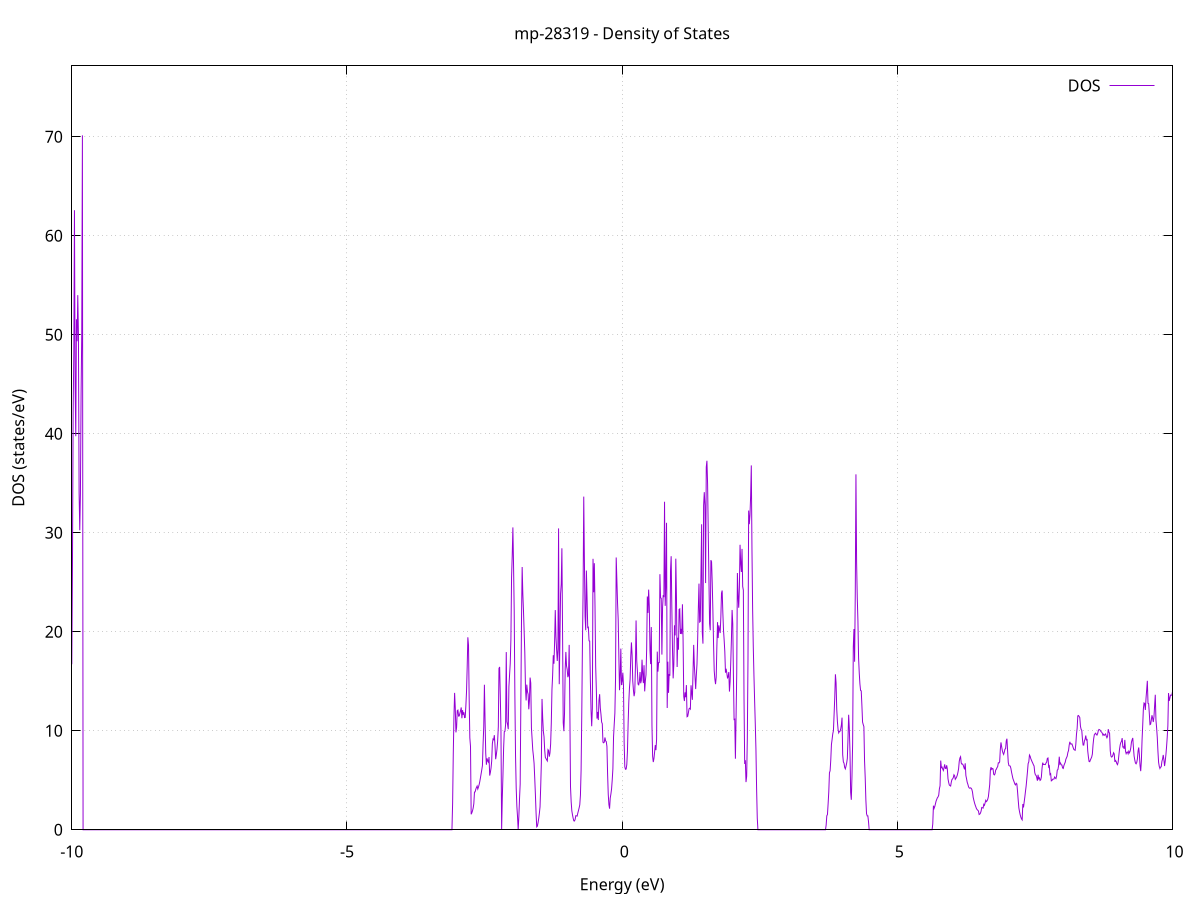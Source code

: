 set title 'mp-28319 - Density of States'
set xlabel 'Energy (eV)'
set ylabel 'DOS (states/eV)'
set grid
set xrange [-10:10]
set yrange [0:77.151]
set xzeroaxis lt -1
set terminal png size 800,600
set output 'mp-28319_dos_gnuplot.png'
plot '-' using 1:2 with lines title 'DOS'
-11.973100 0.000000
-11.961100 0.000000
-11.949000 0.000000
-11.937000 0.000000
-11.925000 0.000000
-11.912900 0.000000
-11.900900 0.000000
-11.888900 0.000000
-11.876800 0.000000
-11.864800 0.000000
-11.852800 0.000000
-11.840700 0.000000
-11.828700 0.000000
-11.816700 0.000000
-11.804600 0.000000
-11.792600 0.000000
-11.780600 0.000000
-11.768500 0.000000
-11.756500 0.000000
-11.744500 0.000000
-11.732400 0.000000
-11.720400 0.000000
-11.708400 0.000000
-11.696300 0.000000
-11.684300 0.000000
-11.672300 0.000000
-11.660200 0.000000
-11.648200 0.000000
-11.636200 0.000000
-11.624100 0.000000
-11.612100 0.000000
-11.600100 0.000000
-11.588000 0.000000
-11.576000 0.000000
-11.564000 0.000000
-11.551900 0.000000
-11.539900 0.000000
-11.527900 0.000000
-11.515800 0.000000
-11.503800 0.000000
-11.491800 0.000000
-11.479700 0.000000
-11.467700 0.000000
-11.455700 0.000000
-11.443600 0.000000
-11.431600 0.000000
-11.419600 0.000000
-11.407500 0.000000
-11.395500 0.000000
-11.383500 0.000000
-11.371400 0.000000
-11.359400 0.000000
-11.347400 0.000000
-11.335300 0.000000
-11.323300 0.000000
-11.311300 0.000000
-11.299200 0.000000
-11.287200 0.000000
-11.275200 0.000000
-11.263100 0.000000
-11.251100 0.000000
-11.239100 0.000000
-11.227000 0.000000
-11.215000 0.000000
-11.203000 0.000000
-11.190900 0.000000
-11.178900 0.000000
-11.166900 0.000000
-11.154800 0.000000
-11.142800 0.000000
-11.130800 0.000000
-11.118700 0.000000
-11.106700 0.000000
-11.094700 0.000000
-11.082600 0.000000
-11.070600 0.000000
-11.058600 0.000000
-11.046500 0.000000
-11.034500 0.000000
-11.022500 0.000000
-11.010400 0.000000
-10.998400 0.000000
-10.986400 0.000000
-10.974300 0.000000
-10.962300 0.000000
-10.950300 0.000000
-10.938200 0.000000
-10.926200 0.000000
-10.914200 0.000000
-10.902100 0.000000
-10.890100 0.000000
-10.878100 2.753800
-10.866000 1.923900
-10.854000 2.742900
-10.842000 3.614800
-10.829900 4.216800
-10.817900 4.965500
-10.805900 5.790200
-10.793800 6.896100
-10.781800 7.490800
-10.769800 8.783800
-10.757700 8.862400
-10.745700 8.598500
-10.733700 8.431700
-10.721600 8.403500
-10.709600 7.649000
-10.697600 7.213100
-10.685500 6.770200
-10.673500 8.084100
-10.661500 8.806600
-10.649400 11.261000
-10.637400 12.240100
-10.625400 12.297900
-10.613300 12.310300
-10.601300 12.760500
-10.589300 13.369300
-10.577200 11.936000
-10.565200 13.054700
-10.553200 13.231700
-10.541100 14.468600
-10.529100 13.329600
-10.517100 12.631300
-10.505000 12.195000
-10.493000 8.555300
-10.481000 7.697700
-10.468900 7.940600
-10.456900 31.571700
-10.444900 0.000000
-10.432800 0.000000
-10.420800 0.000000
-10.408800 0.000000
-10.396700 0.000000
-10.384700 0.000000
-10.372700 0.000000
-10.360600 0.000000
-10.348600 0.000000
-10.336600 0.000000
-10.324500 1.340100
-10.312500 2.005100
-10.300500 2.386300
-10.288400 2.915600
-10.276400 3.756400
-10.264400 4.775300
-10.252300 5.331800
-10.240300 5.699400
-10.228300 5.951400
-10.216200 6.566300
-10.204200 7.135200
-10.192100 7.740300
-10.180100 8.564900
-10.168100 9.828900
-10.156000 12.740200
-10.144000 16.475900
-10.132000 42.495300
-10.119900 14.932600
-10.107900 22.106600
-10.095900 11.178300
-10.083800 11.194100
-10.071800 9.212400
-10.059800 16.711300
-10.047700 15.419000
-10.035700 15.560300
-10.023700 16.425500
-10.011600 13.640200
-9.999600 16.815600
-9.987600 26.830100
-9.975500 42.064700
-9.963500 48.153500
-9.951500 62.572700
-9.939400 44.826900
-9.927400 39.751200
-9.915400 51.555700
-9.903300 49.339400
-9.891300 53.998700
-9.879300 49.976700
-9.867200 34.012200
-9.855200 30.252100
-9.843200 33.924900
-9.831100 44.023500
-9.819100 50.075000
-9.807100 70.137200
-9.795000 0.000000
-9.783000 0.000000
-9.771000 0.000000
-9.758900 0.000000
-9.746900 0.000000
-9.734900 0.000000
-9.722800 0.000000
-9.710800 0.000000
-9.698800 0.000000
-9.686700 0.000000
-9.674700 0.000000
-9.662700 0.000000
-9.650600 0.000000
-9.638600 0.000000
-9.626600 0.000000
-9.614500 0.000000
-9.602500 0.000000
-9.590500 0.000000
-9.578400 0.000000
-9.566400 0.000000
-9.554400 0.000000
-9.542300 0.000000
-9.530300 0.000000
-9.518300 0.000000
-9.506200 0.000000
-9.494200 0.000000
-9.482200 0.000000
-9.470100 0.000000
-9.458100 0.000000
-9.446100 0.000000
-9.434000 0.000000
-9.422000 0.000000
-9.410000 0.000000
-9.397900 0.000000
-9.385900 0.000000
-9.373900 0.000000
-9.361800 0.000000
-9.349800 0.000000
-9.337800 0.000000
-9.325700 0.000000
-9.313700 0.000000
-9.301700 0.000000
-9.289600 0.000000
-9.277600 0.000000
-9.265600 0.000000
-9.253500 0.000000
-9.241500 0.000000
-9.229500 0.000000
-9.217400 0.000000
-9.205400 0.000000
-9.193400 0.000000
-9.181300 0.000000
-9.169300 0.000000
-9.157300 0.000000
-9.145200 0.000000
-9.133200 0.000000
-9.121200 0.000000
-9.109100 0.000000
-9.097100 0.000000
-9.085100 0.000000
-9.073000 0.000000
-9.061000 0.000000
-9.049000 0.000000
-9.036900 0.000000
-9.024900 0.000000
-9.012900 0.000000
-9.000800 0.000000
-8.988800 0.000000
-8.976800 0.000000
-8.964700 0.000000
-8.952700 0.000000
-8.940700 0.000000
-8.928600 0.000000
-8.916600 0.000000
-8.904600 0.000000
-8.892500 0.000000
-8.880500 0.000000
-8.868500 0.000000
-8.856400 0.000000
-8.844400 0.000000
-8.832400 0.000000
-8.820300 0.000000
-8.808300 0.000000
-8.796300 0.000000
-8.784200 0.000000
-8.772200 0.000000
-8.760200 0.000000
-8.748100 0.000000
-8.736100 0.000000
-8.724100 0.000000
-8.712000 0.000000
-8.700000 0.000000
-8.688000 0.000000
-8.675900 0.000000
-8.663900 0.000000
-8.651900 0.000000
-8.639800 0.000000
-8.627800 0.000000
-8.615800 0.000000
-8.603700 0.000000
-8.591700 0.000000
-8.579700 0.000000
-8.567600 0.000000
-8.555600 0.000000
-8.543600 0.000000
-8.531500 0.000000
-8.519500 0.000000
-8.507500 0.000000
-8.495400 0.000000
-8.483400 0.000000
-8.471400 0.000000
-8.459300 0.000000
-8.447300 0.000000
-8.435300 0.000000
-8.423200 0.000000
-8.411200 0.000000
-8.399200 0.000000
-8.387100 0.000000
-8.375100 0.000000
-8.363100 0.000000
-8.351000 0.000000
-8.339000 0.000000
-8.327000 0.000000
-8.314900 0.000000
-8.302900 0.000000
-8.290900 0.000000
-8.278800 0.000000
-8.266800 0.000000
-8.254800 0.000000
-8.242700 0.000000
-8.230700 0.000000
-8.218700 0.000000
-8.206600 0.000000
-8.194600 0.000000
-8.182500 0.000000
-8.170500 0.000000
-8.158500 0.000000
-8.146400 0.000000
-8.134400 0.000000
-8.122400 0.000000
-8.110300 0.000000
-8.098300 0.000000
-8.086300 0.000000
-8.074200 0.000000
-8.062200 0.000000
-8.050200 0.000000
-8.038100 0.000000
-8.026100 0.000000
-8.014100 0.000000
-8.002000 0.000000
-7.990000 0.000000
-7.978000 0.000000
-7.965900 0.000000
-7.953900 0.000000
-7.941900 0.000000
-7.929800 0.000000
-7.917800 0.000000
-7.905800 0.000000
-7.893700 0.000000
-7.881700 0.000000
-7.869700 0.000000
-7.857600 0.000000
-7.845600 0.000000
-7.833600 0.000000
-7.821500 0.000000
-7.809500 0.000000
-7.797500 0.000000
-7.785400 0.000000
-7.773400 0.000000
-7.761400 0.000000
-7.749300 0.000000
-7.737300 0.000000
-7.725300 0.000000
-7.713200 0.000000
-7.701200 0.000000
-7.689200 0.000000
-7.677100 0.000000
-7.665100 0.000000
-7.653100 0.000000
-7.641000 0.000000
-7.629000 0.000000
-7.617000 0.000000
-7.604900 0.000000
-7.592900 0.000000
-7.580900 0.000000
-7.568800 0.000000
-7.556800 0.000000
-7.544800 0.000000
-7.532700 0.000000
-7.520700 0.000000
-7.508700 0.000000
-7.496600 0.000000
-7.484600 0.000000
-7.472600 0.000000
-7.460500 0.000000
-7.448500 0.000000
-7.436500 0.000000
-7.424400 0.000000
-7.412400 0.000000
-7.400400 0.000000
-7.388300 0.000000
-7.376300 0.000000
-7.364300 0.000000
-7.352200 0.000000
-7.340200 0.000000
-7.328200 0.000000
-7.316100 0.000000
-7.304100 0.000000
-7.292100 0.000000
-7.280000 0.000000
-7.268000 0.000000
-7.256000 0.000000
-7.243900 0.000000
-7.231900 0.000000
-7.219900 0.000000
-7.207800 0.000000
-7.195800 0.000000
-7.183800 0.000000
-7.171700 0.000000
-7.159700 0.000000
-7.147700 0.000000
-7.135600 0.000000
-7.123600 0.000000
-7.111600 0.000000
-7.099500 0.000000
-7.087500 0.000000
-7.075500 0.000000
-7.063400 0.000000
-7.051400 0.000000
-7.039400 0.000000
-7.027300 0.000000
-7.015300 0.000000
-7.003300 0.000000
-6.991200 0.000000
-6.979200 0.000000
-6.967200 0.000000
-6.955100 0.000000
-6.943100 0.000000
-6.931100 0.000000
-6.919000 0.000000
-6.907000 0.000000
-6.895000 0.000000
-6.882900 0.000000
-6.870900 0.000000
-6.858900 0.000000
-6.846800 0.000000
-6.834800 0.000000
-6.822800 0.000000
-6.810700 0.000000
-6.798700 0.000000
-6.786700 0.000000
-6.774600 0.000000
-6.762600 0.000000
-6.750600 0.000000
-6.738500 0.000000
-6.726500 0.000000
-6.714500 0.000000
-6.702400 0.000000
-6.690400 0.000000
-6.678400 0.000000
-6.666300 0.000000
-6.654300 0.000000
-6.642300 0.000000
-6.630200 0.000000
-6.618200 0.000000
-6.606200 0.000000
-6.594100 0.000000
-6.582100 0.000000
-6.570100 0.000000
-6.558000 0.000000
-6.546000 0.000000
-6.534000 0.000000
-6.521900 0.000000
-6.509900 0.000000
-6.497900 0.000000
-6.485800 0.000000
-6.473800 0.000000
-6.461800 0.000000
-6.449700 0.000000
-6.437700 0.000000
-6.425700 0.000000
-6.413600 0.000000
-6.401600 0.000000
-6.389600 0.000000
-6.377500 0.000000
-6.365500 0.000000
-6.353500 0.000000
-6.341400 0.000000
-6.329400 0.000000
-6.317400 0.000000
-6.305300 0.000000
-6.293300 0.000000
-6.281300 0.000000
-6.269200 0.000000
-6.257200 0.000000
-6.245200 0.000000
-6.233100 0.000000
-6.221100 0.000000
-6.209000 0.000000
-6.197000 0.000000
-6.185000 0.000000
-6.172900 0.000000
-6.160900 0.000000
-6.148900 0.000000
-6.136800 0.000000
-6.124800 0.000000
-6.112800 0.000000
-6.100700 0.000000
-6.088700 0.000000
-6.076700 0.000000
-6.064600 0.000000
-6.052600 0.000000
-6.040600 0.000000
-6.028500 0.000000
-6.016500 0.000000
-6.004500 0.000000
-5.992400 0.000000
-5.980400 0.000000
-5.968400 0.000000
-5.956300 0.000000
-5.944300 0.000000
-5.932300 0.000000
-5.920200 0.000000
-5.908200 0.000000
-5.896200 0.000000
-5.884100 0.000000
-5.872100 0.000000
-5.860100 0.000000
-5.848000 0.000000
-5.836000 0.000000
-5.824000 0.000000
-5.811900 0.000000
-5.799900 0.000000
-5.787900 0.000000
-5.775800 0.000000
-5.763800 0.000000
-5.751800 0.000000
-5.739700 0.000000
-5.727700 0.000000
-5.715700 0.000000
-5.703600 0.000000
-5.691600 0.000000
-5.679600 0.000000
-5.667500 0.000000
-5.655500 0.000000
-5.643500 0.000000
-5.631400 0.000000
-5.619400 0.000000
-5.607400 0.000000
-5.595300 0.000000
-5.583300 0.000000
-5.571300 0.000000
-5.559200 0.000000
-5.547200 0.000000
-5.535200 0.000000
-5.523100 0.000000
-5.511100 0.000000
-5.499100 0.000000
-5.487000 0.000000
-5.475000 0.000000
-5.463000 0.000000
-5.450900 0.000000
-5.438900 0.000000
-5.426900 0.000000
-5.414800 0.000000
-5.402800 0.000000
-5.390800 0.000000
-5.378700 0.000000
-5.366700 0.000000
-5.354700 0.000000
-5.342600 0.000000
-5.330600 0.000000
-5.318600 0.000000
-5.306500 0.000000
-5.294500 0.000000
-5.282500 0.000000
-5.270400 0.000000
-5.258400 0.000000
-5.246400 0.000000
-5.234300 0.000000
-5.222300 0.000000
-5.210300 0.000000
-5.198200 0.000000
-5.186200 0.000000
-5.174200 0.000000
-5.162100 0.000000
-5.150100 0.000000
-5.138100 0.000000
-5.126000 0.000000
-5.114000 0.000000
-5.102000 0.000000
-5.089900 0.000000
-5.077900 0.000000
-5.065900 0.000000
-5.053800 0.000000
-5.041800 0.000000
-5.029800 0.000000
-5.017700 0.000000
-5.005700 0.000000
-4.993700 0.000000
-4.981600 0.000000
-4.969600 0.000000
-4.957600 0.000000
-4.945500 0.000000
-4.933500 0.000000
-4.921500 0.000000
-4.909400 0.000000
-4.897400 0.000000
-4.885400 0.000000
-4.873300 0.000000
-4.861300 0.000000
-4.849300 0.000000
-4.837200 0.000000
-4.825200 0.000000
-4.813200 0.000000
-4.801100 0.000000
-4.789100 0.000000
-4.777100 0.000000
-4.765000 0.000000
-4.753000 0.000000
-4.741000 0.000000
-4.728900 0.000000
-4.716900 0.000000
-4.704900 0.000000
-4.692800 0.000000
-4.680800 0.000000
-4.668800 0.000000
-4.656700 0.000000
-4.644700 0.000000
-4.632700 0.000000
-4.620600 0.000000
-4.608600 0.000000
-4.596600 0.000000
-4.584500 0.000000
-4.572500 0.000000
-4.560500 0.000000
-4.548400 0.000000
-4.536400 0.000000
-4.524400 0.000000
-4.512300 0.000000
-4.500300 0.000000
-4.488300 0.000000
-4.476200 0.000000
-4.464200 0.000000
-4.452200 0.000000
-4.440100 0.000000
-4.428100 0.000000
-4.416100 0.000000
-4.404000 0.000000
-4.392000 0.000000
-4.380000 0.000000
-4.367900 0.000000
-4.355900 0.000000
-4.343900 0.000000
-4.331800 0.000000
-4.319800 0.000000
-4.307800 0.000000
-4.295700 0.000000
-4.283700 0.000000
-4.271700 0.000000
-4.259600 0.000000
-4.247600 0.000000
-4.235600 0.000000
-4.223500 0.000000
-4.211500 0.000000
-4.199400 0.000000
-4.187400 0.000000
-4.175400 0.000000
-4.163300 0.000000
-4.151300 0.000000
-4.139300 0.000000
-4.127200 0.000000
-4.115200 0.000000
-4.103200 0.000000
-4.091100 0.000000
-4.079100 0.000000
-4.067100 0.000000
-4.055000 0.000000
-4.043000 0.000000
-4.031000 0.000000
-4.018900 0.000000
-4.006900 0.000000
-3.994900 0.000000
-3.982800 0.000000
-3.970800 0.000000
-3.958800 0.000000
-3.946700 0.000000
-3.934700 0.000000
-3.922700 0.000000
-3.910600 0.000000
-3.898600 0.000000
-3.886600 0.000000
-3.874500 0.000000
-3.862500 0.000000
-3.850500 0.000000
-3.838400 0.000000
-3.826400 0.000000
-3.814400 0.000000
-3.802300 0.000000
-3.790300 0.000000
-3.778300 0.000000
-3.766200 0.000000
-3.754200 0.000000
-3.742200 0.000000
-3.730100 0.000000
-3.718100 0.000000
-3.706100 0.000000
-3.694000 0.000000
-3.682000 0.000000
-3.670000 0.000000
-3.657900 0.000000
-3.645900 0.000000
-3.633900 0.000000
-3.621800 0.000000
-3.609800 0.000000
-3.597800 0.000000
-3.585700 0.000000
-3.573700 0.000000
-3.561700 0.000000
-3.549600 0.000000
-3.537600 0.000000
-3.525600 0.000000
-3.513500 0.000000
-3.501500 0.000000
-3.489500 0.000000
-3.477400 0.000000
-3.465400 0.000000
-3.453400 0.000000
-3.441300 0.000000
-3.429300 0.000000
-3.417300 0.000000
-3.405200 0.000000
-3.393200 0.000000
-3.381200 0.000000
-3.369100 0.000000
-3.357100 0.000000
-3.345100 0.000000
-3.333000 0.000000
-3.321000 0.000000
-3.309000 0.000000
-3.296900 0.000000
-3.284900 0.000000
-3.272900 0.000000
-3.260800 0.000000
-3.248800 0.000000
-3.236800 0.000000
-3.224700 0.000000
-3.212700 0.000000
-3.200700 0.000000
-3.188600 0.000000
-3.176600 0.000000
-3.164600 0.000000
-3.152500 0.000000
-3.140500 0.000000
-3.128500 0.000000
-3.116400 0.000000
-3.104400 0.000000
-3.092400 0.000000
-3.080300 2.660500
-3.068300 7.719600
-3.056300 11.438200
-3.044200 13.826600
-3.032200 12.313500
-3.020200 9.835600
-3.008100 10.332100
-2.996100 12.024100
-2.984100 12.085800
-2.972000 11.478100
-2.960000 11.494400
-2.948000 11.774500
-2.935900 12.031600
-2.923900 12.354500
-2.911900 11.262500
-2.899800 12.082000
-2.887800 11.614100
-2.875800 11.868700
-2.863700 11.329500
-2.851700 11.343100
-2.839700 12.512100
-2.827600 13.966400
-2.815600 16.426000
-2.803600 19.438600
-2.791500 18.640100
-2.779500 13.170600
-2.767500 9.285200
-2.755400 8.422800
-2.743400 1.563800
-2.731400 1.708100
-2.719300 1.908300
-2.707300 2.185500
-2.695300 2.619300
-2.683200 3.806700
-2.671200 3.827300
-2.659200 4.101400
-2.647100 4.279900
-2.635100 4.417900
-2.623100 4.114000
-2.611000 4.306300
-2.599000 4.548700
-2.587000 4.856600
-2.574900 5.245600
-2.562900 5.639200
-2.550900 6.043700
-2.538800 6.484100
-2.526800 8.625200
-2.514800 10.385300
-2.502700 14.649000
-2.490700 10.997000
-2.478700 7.732100
-2.466600 6.569300
-2.454600 7.210500
-2.442600 6.951200
-2.430500 6.835500
-2.418500 7.349200
-2.406500 5.474200
-2.394400 5.789700
-2.382400 6.224500
-2.370400 6.926600
-2.358300 8.696900
-2.346300 9.162200
-2.334300 9.102300
-2.322200 9.555600
-2.310200 8.526400
-2.298200 7.127200
-2.286100 7.579800
-2.274100 8.137400
-2.262100 8.981300
-2.250000 10.400200
-2.238000 16.299600
-2.226000 16.444900
-2.213900 13.532500
-2.201900 10.011600
-2.189800 0.000000
-2.177800 3.177600
-2.165800 5.500400
-2.153700 8.229000
-2.141700 9.901500
-2.129700 9.936800
-2.117600 10.630300
-2.105600 17.950500
-2.093600 10.927200
-2.081500 10.619300
-2.069500 10.154000
-2.057500 14.452600
-2.045400 15.653900
-2.033400 16.799000
-2.021400 19.226700
-2.009300 25.483900
-1.997300 27.666500
-1.985300 30.535000
-1.973200 26.722200
-1.961200 22.073700
-1.949200 13.575500
-1.937100 7.459700
-1.925100 4.222300
-1.913100 2.376000
-1.901000 1.335300
-1.889000 0.000000
-1.877000 1.306300
-1.864900 3.093700
-1.852900 4.613000
-1.840900 12.586800
-1.828800 21.145900
-1.816800 26.538100
-1.804800 23.858200
-1.792700 22.120700
-1.780700 20.041700
-1.768700 17.915800
-1.756600 14.350700
-1.744600 13.061600
-1.732600 14.660700
-1.720500 13.951200
-1.708500 13.690700
-1.696500 12.168400
-1.684400 13.090100
-1.672400 15.370200
-1.660400 14.819700
-1.648300 10.281300
-1.636300 9.193300
-1.624300 8.075700
-1.612200 7.450900
-1.600200 6.712600
-1.588200 5.204000
-1.576100 3.558900
-1.564100 1.718400
-1.552100 0.296300
-1.540000 0.366400
-1.528000 0.713400
-1.516000 1.138700
-1.503900 1.673400
-1.491900 2.311400
-1.479900 4.335500
-1.467800 6.788600
-1.455800 13.211600
-1.443800 11.303800
-1.431700 9.950300
-1.419700 9.412400
-1.407700 8.075500
-1.395600 7.302000
-1.383600 7.189800
-1.371600 7.062000
-1.359500 6.953100
-1.347500 8.090600
-1.335500 8.002500
-1.323400 7.386200
-1.311400 7.762100
-1.299400 8.650900
-1.287300 10.791500
-1.275300 14.155300
-1.263300 15.555500
-1.251200 17.626500
-1.239200 16.774500
-1.227200 18.947600
-1.215100 22.188600
-1.203100 19.535200
-1.191100 18.203100
-1.179000 17.046700
-1.167000 18.207000
-1.155000 30.436300
-1.142900 14.705700
-1.130900 19.054800
-1.118900 23.839000
-1.106800 24.812700
-1.094800 28.427600
-1.082800 20.055900
-1.070700 10.816700
-1.058700 9.958400
-1.046700 11.813800
-1.034600 16.312300
-1.022600 17.957500
-1.010600 16.547900
-0.998500 16.189700
-0.986500 15.412600
-0.974500 15.598900
-0.962400 18.676100
-0.950400 12.321600
-0.938400 4.360800
-0.926300 2.826700
-0.914300 1.915300
-0.902300 1.506400
-0.890200 1.167900
-0.878200 0.905000
-0.866200 0.884400
-0.854100 1.048100
-0.842100 1.422200
-0.830100 1.407700
-0.818000 1.381500
-0.806000 1.680600
-0.794000 1.929300
-0.781900 2.207500
-0.769900 2.518500
-0.757900 3.490100
-0.745800 6.005300
-0.733800 11.600100
-0.721800 18.644700
-0.709700 24.041800
-0.697700 33.648300
-0.685700 27.087100
-0.673600 21.570200
-0.661600 20.148800
-0.649600 26.184000
-0.637500 23.410500
-0.625500 20.417000
-0.613500 20.458100
-0.601400 19.083500
-0.589400 19.055600
-0.577400 15.049000
-0.565300 12.082200
-0.553300 10.458800
-0.541300 12.256000
-0.529200 27.366400
-0.517200 23.988700
-0.505200 26.920200
-0.493100 22.570900
-0.481100 16.534200
-0.469100 14.179800
-0.457000 11.230700
-0.445000 11.900500
-0.433000 11.085600
-0.420900 13.084700
-0.408900 13.692100
-0.396900 12.308100
-0.384800 11.665200
-0.372800 10.879700
-0.360800 10.706100
-0.348700 8.845000
-0.336700 8.782500
-0.324700 8.852100
-0.312600 9.323200
-0.300600 8.974700
-0.288600 8.910200
-0.276500 8.415200
-0.264500 5.658900
-0.252500 3.580300
-0.240400 2.539300
-0.228400 2.130200
-0.216400 3.202100
-0.204300 3.613700
-0.192300 4.123800
-0.180200 5.035300
-0.168200 6.159400
-0.156200 9.387900
-0.144100 10.639200
-0.132100 11.779800
-0.120100 15.229200
-0.108000 27.498700
-0.096000 25.263000
-0.084000 22.960000
-0.071900 21.275100
-0.059900 17.642900
-0.047900 14.098900
-0.035800 15.483700
-0.023800 18.294300
-0.011800 14.616400
0.000300 14.992700
0.012300 15.872200
0.024300 14.585800
0.036400 8.821300
0.048400 6.357300
0.060400 6.112300
0.072500 6.134800
0.084500 6.589500
0.096500 7.958600
0.108600 10.718700
0.120600 12.858000
0.132600 14.278300
0.144700 15.210700
0.156700 17.492900
0.168700 18.924400
0.180800 17.663100
0.192800 15.023600
0.204800 14.122800
0.216900 13.490400
0.228900 13.878000
0.240900 16.328500
0.253000 21.140800
0.265000 17.108400
0.277000 16.036200
0.289100 14.711600
0.301100 14.640000
0.313100 14.956900
0.325200 15.930900
0.337200 14.798900
0.349200 15.075500
0.361300 17.177700
0.373300 15.742900
0.385300 14.813900
0.397400 16.618900
0.409400 13.975800
0.421400 15.041400
0.433500 15.652800
0.445500 18.217800
0.457500 23.564300
0.469600 21.900100
0.481600 24.253000
0.493600 22.520400
0.505700 18.106600
0.517700 16.733100
0.529700 20.470400
0.541800 10.524900
0.553800 7.424700
0.565800 6.839900
0.577900 7.188700
0.589900 7.854200
0.601900 8.548800
0.614000 8.043700
0.626000 9.140700
0.638000 17.995000
0.650100 15.969700
0.662100 16.882100
0.674100 16.889800
0.686200 25.814100
0.698200 23.425600
0.710200 23.381500
0.722300 17.692400
0.734300 22.434600
0.746300 23.695000
0.758400 23.495400
0.770400 33.129000
0.782400 22.613600
0.794500 24.893500
0.806500 31.001000
0.818500 12.302300
0.830600 16.975300
0.842600 13.830100
0.854600 15.726600
0.866700 15.555100
0.878700 26.119700
0.890700 27.630800
0.902800 22.472300
0.914800 18.253100
0.926800 15.290500
0.938900 16.688700
0.950900 20.651200
0.962900 19.629500
0.975000 27.382100
0.987000 23.413400
0.999000 16.440400
1.011100 19.397000
1.023100 18.185500
1.035100 22.252000
1.047200 22.307700
1.059200 19.777700
1.071200 20.292100
1.083300 19.760500
1.095300 22.773600
1.107300 19.106900
1.119400 13.469600
1.131400 13.002300
1.143400 13.874300
1.155500 13.392000
1.167500 14.610500
1.179500 11.413400
1.191600 11.459400
1.203600 11.822300
1.215600 12.216600
1.227700 12.278100
1.239700 12.197000
1.251700 14.591100
1.263800 13.784400
1.275800 13.122300
1.287800 15.904800
1.299900 18.673800
1.311900 16.584500
1.323900 15.408600
1.336000 14.211500
1.348000 15.618500
1.360000 16.732300
1.372100 19.211600
1.384100 22.276300
1.396100 24.862500
1.408200 20.977300
1.420200 21.041400
1.432200 25.837700
1.444300 30.852500
1.456300 19.910400
1.468300 18.800600
1.480400 32.756500
1.492400 34.098500
1.504400 32.775400
1.516500 24.916000
1.528500 36.629900
1.540500 37.269200
1.552600 34.919400
1.564600 30.081000
1.576600 25.479300
1.588700 20.824100
1.600700 20.153400
1.612700 27.233600
1.624800 27.061400
1.636800 24.951000
1.648800 22.130000
1.660900 18.772700
1.672900 16.062800
1.684900 15.212200
1.697000 14.709300
1.709000 15.405500
1.721000 18.465000
1.733100 20.966900
1.745100 19.367200
1.757100 20.647900
1.769200 20.199500
1.781200 19.873000
1.793200 21.443900
1.805300 23.902000
1.817300 24.164600
1.829400 21.956700
1.841400 20.197700
1.853400 19.167000
1.865500 17.994200
1.877500 15.865200
1.889500 16.261300
1.901600 15.834900
1.913600 15.344900
1.925600 15.442700
1.937700 15.932500
1.949700 13.959900
1.961700 14.946200
1.973800 16.972800
1.985800 19.260300
1.997800 22.200900
2.009900 20.795100
2.021900 15.542100
2.033900 11.133600
2.046000 11.170100
2.058000 7.177300
2.070000 11.455700
2.082100 15.818300
2.094100 25.934800
2.106100 23.663500
2.118200 22.424100
2.130200 24.453400
2.142200 28.783600
2.154300 26.901500
2.166300 26.038600
2.178300 28.366100
2.190400 24.575900
2.202400 24.196600
2.214400 13.274300
2.226500 6.650600
2.238500 7.022600
2.250500 4.814400
2.262600 5.396500
2.274600 9.221800
2.286600 17.240000
2.298700 32.238800
2.310700 30.865600
2.322700 31.803900
2.334800 33.713600
2.346800 36.798500
2.358800 28.328700
2.370900 22.271300
2.382900 18.451400
2.394900 15.576700
2.407000 13.069900
2.419000 10.717500
2.431000 8.144300
2.443100 4.133000
2.455100 1.174700
2.467100 0.000000
2.479200 0.000000
2.491200 0.000000
2.503200 0.000000
2.515300 0.000000
2.527300 0.000000
2.539300 0.000000
2.551400 0.000000
2.563400 0.000000
2.575400 0.000000
2.587500 0.000000
2.599500 0.000000
2.611500 0.000000
2.623600 0.000000
2.635600 0.000000
2.647600 0.000000
2.659700 0.000000
2.671700 0.000000
2.683700 0.000000
2.695800 0.000000
2.707800 0.000000
2.719800 0.000000
2.731900 0.000000
2.743900 0.000000
2.755900 0.000000
2.768000 0.000000
2.780000 0.000000
2.792000 0.000000
2.804100 0.000000
2.816100 0.000000
2.828100 0.000000
2.840200 0.000000
2.852200 0.000000
2.864200 0.000000
2.876300 0.000000
2.888300 0.000000
2.900300 0.000000
2.912400 0.000000
2.924400 0.000000
2.936400 0.000000
2.948500 0.000000
2.960500 0.000000
2.972500 0.000000
2.984600 0.000000
2.996600 0.000000
3.008600 0.000000
3.020700 0.000000
3.032700 0.000000
3.044700 0.000000
3.056800 0.000000
3.068800 0.000000
3.080800 0.000000
3.092900 0.000000
3.104900 0.000000
3.116900 0.000000
3.129000 0.000000
3.141000 0.000000
3.153000 0.000000
3.165100 0.000000
3.177100 0.000000
3.189100 0.000000
3.201200 0.000000
3.213200 0.000000
3.225200 0.000000
3.237300 0.000000
3.249300 0.000000
3.261300 0.000000
3.273400 0.000000
3.285400 0.000000
3.297400 0.000000
3.309500 0.000000
3.321500 0.000000
3.333500 0.000000
3.345600 0.000000
3.357600 0.000000
3.369600 0.000000
3.381700 0.000000
3.393700 0.000000
3.405700 0.000000
3.417800 0.000000
3.429800 0.000000
3.441800 0.000000
3.453900 0.000000
3.465900 0.000000
3.477900 0.000000
3.490000 0.000000
3.502000 0.000000
3.514000 0.000000
3.526100 0.000000
3.538100 0.000000
3.550100 0.000000
3.562200 0.000000
3.574200 0.000000
3.586200 0.000000
3.598300 0.000000
3.610300 0.000000
3.622300 0.000000
3.634400 0.000000
3.646400 0.000000
3.658400 0.000000
3.670500 0.000000
3.682500 0.000000
3.694500 0.000000
3.706600 0.459900
3.718600 1.409800
3.730600 1.540300
3.742700 2.639300
3.754700 3.841700
3.766700 5.750500
3.778800 5.964300
3.790800 7.046300
3.802800 8.612000
3.814900 9.121100
3.826900 9.690700
3.839000 10.008500
3.851000 11.637500
3.863000 13.352000
3.875100 15.701700
3.887100 14.837100
3.899100 12.191900
3.911200 10.931700
3.923200 10.144900
3.935200 9.786600
3.947300 9.925300
3.959300 9.947800
3.971300 10.174300
3.983400 10.581400
3.995400 11.324900
4.007400 7.573800
4.019500 6.858600
4.031500 6.725400
4.043500 6.294700
4.055600 6.151400
4.067600 6.430500
4.079600 6.728200
4.091700 7.206200
4.103700 9.194800
4.115700 11.615900
4.127800 10.243500
4.139800 7.873200
4.151800 3.776300
4.163900 3.027300
4.175900 5.367100
4.187900 8.683200
4.200000 18.469500
4.212000 20.278300
4.224000 16.973800
4.236100 23.894300
4.248100 35.895500
4.260100 27.007800
4.272200 23.437500
4.284200 21.086100
4.296200 17.327400
4.308300 15.830800
4.320300 14.731500
4.332300 14.076900
4.344400 14.030000
4.356400 12.543900
4.368400 10.880200
4.380500 10.621100
4.392500 10.420500
4.404500 6.962400
4.416600 5.258400
4.428600 3.000700
4.440600 1.623100
4.452700 1.402100
4.464700 1.400100
4.476700 0.808900
4.488800 0.000000
4.500800 0.000000
4.512800 0.000000
4.524900 0.000000
4.536900 0.000000
4.548900 0.000000
4.561000 0.000000
4.573000 0.000000
4.585000 0.000000
4.597100 0.000000
4.609100 0.000000
4.621100 0.000000
4.633200 0.000000
4.645200 0.000000
4.657200 0.000000
4.669300 0.000000
4.681300 0.000000
4.693300 0.000000
4.705400 0.000000
4.717400 0.000000
4.729400 0.000000
4.741500 0.000000
4.753500 0.000000
4.765500 0.000000
4.777600 0.000000
4.789600 0.000000
4.801600 0.000000
4.813700 0.000000
4.825700 0.000000
4.837700 0.000000
4.849800 0.000000
4.861800 0.000000
4.873800 0.000000
4.885900 0.000000
4.897900 0.000000
4.909900 0.000000
4.922000 0.000000
4.934000 0.000000
4.946000 0.000000
4.958100 0.000000
4.970100 0.000000
4.982100 0.000000
4.994200 0.000000
5.006200 0.000000
5.018200 0.000000
5.030300 0.000000
5.042300 0.000000
5.054300 0.000000
5.066400 0.000000
5.078400 0.000000
5.090400 0.000000
5.102500 0.000000
5.114500 0.000000
5.126500 0.000000
5.138600 0.000000
5.150600 0.000000
5.162600 0.000000
5.174700 0.000000
5.186700 0.000000
5.198700 0.000000
5.210800 0.000000
5.222800 0.000000
5.234800 0.000000
5.246900 0.000000
5.258900 0.000000
5.270900 0.000000
5.283000 0.000000
5.295000 0.000000
5.307000 0.000000
5.319100 0.000000
5.331100 0.000000
5.343100 0.000000
5.355200 0.000000
5.367200 0.000000
5.379200 0.000000
5.391300 0.000000
5.403300 0.000000
5.415300 0.000000
5.427400 0.000000
5.439400 0.000000
5.451400 0.000000
5.463500 0.000000
5.475500 0.000000
5.487500 0.000000
5.499600 0.000000
5.511600 0.000000
5.523600 0.000000
5.535700 0.000000
5.547700 0.000000
5.559700 0.000000
5.571800 0.000000
5.583800 0.000000
5.595800 0.000000
5.607900 0.000000
5.619900 0.000000
5.631900 0.000000
5.644000 0.585800
5.656000 2.431800
5.668000 2.159300
5.680100 2.340600
5.692100 2.608800
5.704100 2.890200
5.716200 3.067100
5.728200 3.234100
5.740200 3.321600
5.752300 3.490300
5.764300 4.133400
5.776300 4.437800
5.788400 6.988100
5.800400 6.272600
5.812400 6.334200
5.824500 6.133500
5.836500 5.987100
5.848600 6.275700
5.860600 6.605000
5.872600 6.205000
5.884700 6.179500
5.896700 6.511300
5.908700 6.143800
5.920800 5.145400
5.932800 4.784100
5.944800 4.515900
5.956900 4.464500
5.968900 4.417700
5.980900 4.821000
5.993000 5.078700
6.005000 5.144900
6.017000 5.267300
6.029100 5.554200
6.041100 5.453000
6.053100 5.096800
6.065200 5.200000
6.077200 5.327300
6.089200 5.511900
6.101300 5.799100
6.113300 6.166500
6.125300 6.919900
6.137400 7.251900
6.149400 7.381100
6.161400 6.736100
6.173500 6.627500
6.185500 6.641800
6.197500 6.524600
6.209600 6.299600
6.221600 6.099800
6.233600 6.713500
6.245700 5.481000
6.257700 5.156500
6.269700 4.796900
6.281800 4.598900
6.293800 4.341500
6.305800 4.228300
6.317900 4.193300
6.329900 4.236900
6.341900 4.195200
6.354000 4.079100
6.366000 3.809800
6.378000 3.287400
6.390100 2.993800
6.402100 2.726200
6.414100 2.509400
6.426200 2.325000
6.438200 2.133200
6.450200 2.041700
6.462300 1.968100
6.474300 1.893800
6.486300 1.540000
6.498400 1.581700
6.510400 1.681000
6.522400 1.889700
6.534500 2.252000
6.546500 2.225000
6.558500 2.189800
6.570600 2.563600
6.582600 2.467200
6.594600 2.703900
6.606700 2.972900
6.618700 2.847400
6.630700 2.928600
6.642800 3.083700
6.654800 3.349300
6.666800 3.953900
6.678900 4.575800
6.690900 6.023300
6.702900 6.319300
6.715000 6.096400
6.727000 6.190700
6.739000 6.160100
6.751100 5.609400
6.763100 5.539200
6.775100 5.650200
6.787200 6.023500
6.799200 6.114500
6.811200 6.274100
6.823300 6.373900
6.835300 6.764800
6.847300 6.750300
6.859400 6.854300
6.871400 8.096900
6.883400 8.824100
6.895500 8.391400
6.907500 8.010700
6.919500 7.764100
6.931600 7.610700
6.943600 7.840900
6.955600 8.143400
6.967700 8.186400
6.979700 8.984800
6.991700 9.195300
7.003800 7.948800
7.015800 6.802100
7.027800 6.482000
7.039900 6.451200
7.051900 6.431300
7.063900 6.190400
7.076000 5.805700
7.088000 5.490500
7.100000 5.179100
7.112100 4.987600
7.124100 4.806900
7.136100 4.607600
7.148200 4.530800
7.160200 4.693800
7.172200 4.623400
7.184300 3.882300
7.196300 3.008500
7.208300 2.210300
7.220400 1.830100
7.232400 1.517700
7.244400 1.275800
7.256500 1.103800
7.268500 1.002800
7.280500 2.599300
7.292600 2.254700
7.304600 2.791500
7.316600 3.303000
7.328700 3.885100
7.340700 4.421000
7.352700 5.134400
7.364800 5.871500
7.376800 6.676300
7.388800 6.851800
7.400900 7.550200
7.412900 7.430700
7.424900 7.186000
7.437000 7.031000
7.449000 6.866100
7.461000 6.728100
7.473100 6.563000
7.485100 6.439600
7.497100 5.778300
7.509200 5.544400
7.521200 5.494100
7.533200 5.281100
7.545300 4.954800
7.557300 5.560300
7.569300 5.151100
7.581400 5.244200
7.593400 4.984300
7.605400 5.046500
7.617500 5.335400
7.629500 6.206500
7.641500 6.778000
7.653600 6.594600
7.665600 6.599000
7.677600 6.598500
7.689700 6.585800
7.701700 6.742800
7.713700 6.841900
7.725800 7.208500
7.737800 7.251200
7.749800 6.346400
7.761900 6.451100
7.773900 5.581800
7.785900 5.660200
7.798000 4.939400
7.810000 4.980300
7.822000 5.101300
7.834100 5.112700
7.846100 5.121000
7.858200 5.327800
7.870200 5.227700
7.882200 5.166500
7.894300 5.432900
7.906300 6.021700
7.918300 6.082100
7.930400 6.477900
7.942400 7.383000
7.954400 6.634900
7.966500 6.731400
7.978500 6.554800
7.990500 6.542700
8.002600 6.246100
8.014600 6.193700
8.026600 6.482500
8.038700 6.663500
8.050700 6.816100
8.062700 7.126300
8.074800 7.276500
8.086800 7.433200
8.098800 7.804200
8.110900 8.002600
8.122900 8.551800
8.134900 8.886700
8.147000 8.666000
8.159000 8.651300
8.171000 8.683300
8.183100 8.504500
8.195100 8.302500
8.207100 8.116100
8.219200 8.066600
8.231200 8.027300
8.243200 8.629700
8.255300 9.649600
8.267300 10.243800
8.279300 11.505500
8.291400 11.542900
8.303400 11.446100
8.315400 11.335200
8.327500 10.450500
8.339500 10.146700
8.351500 10.041100
8.363600 9.160800
8.375600 8.560600
8.387600 8.551700
8.399700 8.986000
8.411700 9.142900
8.423700 9.518200
8.435800 9.073100
8.447800 9.113600
8.459800 7.960300
8.471900 7.356400
8.483900 6.900200
8.495900 6.875300
8.508000 7.043400
8.520000 7.199300
8.532000 7.349700
8.544100 7.649500
8.556100 8.575700
8.568100 9.212600
8.580200 9.609900
8.592200 9.694400
8.604200 9.757200
8.616300 9.603500
8.628300 9.564000
8.640300 9.725900
8.652400 10.022500
8.664400 10.133100
8.676400 10.104300
8.688500 10.035900
8.700500 9.910400
8.712500 9.863800
8.724600 9.743200
8.736600 9.546800
8.748600 9.653100
8.760700 9.545200
8.772700 9.598300
8.784700 9.679700
8.796800 9.450000
8.808800 9.292100
8.820800 9.441600
8.832900 10.160700
8.844900 9.860800
8.856900 9.749600
8.869000 7.977100
8.881000 7.451500
8.893000 7.343100
8.905100 7.385600
8.917100 7.543100
8.929100 7.780100
8.941200 7.661300
8.953200 6.853500
8.965200 6.993200
8.977300 6.894500
8.989300 6.665900
9.001300 6.574300
9.013400 6.853600
9.025400 7.523800
9.037400 8.140000
9.049500 8.574000
9.061500 8.821400
9.073500 8.938400
9.085600 9.258000
9.097600 8.356400
9.109600 8.376600
9.121700 8.170800
9.133700 9.075300
9.145700 7.953600
9.157800 7.689600
9.169800 7.828400
9.181800 7.854900
9.193900 7.672400
9.205900 7.929800
9.217900 7.778300
9.230000 7.943600
9.242000 8.277300
9.254000 8.843300
9.266100 9.088100
9.278100 9.274700
9.290100 8.293800
9.302200 7.450400
9.314200 7.062500
9.326200 6.749700
9.338300 6.663200
9.350300 6.797800
9.362300 7.150500
9.374400 7.957300
9.386400 8.309800
9.398400 7.570700
9.410500 6.478500
9.422500 5.922900
9.434500 6.971300
9.446600 9.018700
9.458600 10.528300
9.470600 12.189000
9.482700 12.807500
9.494700 12.749900
9.506700 12.099300
9.518800 13.277500
9.530800 14.115200
9.542800 15.045800
9.554900 12.770200
9.566900 12.732200
9.578900 11.734000
9.591000 10.621600
9.603000 10.666300
9.615000 11.075800
9.627100 11.568000
9.639100 11.267200
9.651100 10.883100
9.663200 11.419800
9.675200 12.547000
9.687200 13.637500
9.699300 11.069400
9.711300 10.301800
9.723300 9.334200
9.735400 7.920400
9.747400 6.809800
9.759400 6.403000
9.771500 6.191000
9.783500 6.329800
9.795500 6.360900
9.807600 6.902200
9.819600 7.156300
9.831600 7.560200
9.843700 7.088500
9.855700 6.436900
9.867800 6.921100
9.879800 7.555800
9.891800 8.350200
9.903900 9.322900
9.915900 10.500100
9.927900 13.807300
9.940000 13.010600
9.952000 13.286600
9.964000 13.601200
9.976100 13.588000
9.988100 13.599800
10.000100 13.951000
10.012200 14.285400
10.024200 18.458600
10.036200 14.575800
10.048300 13.476500
10.060300 12.703600
10.072300 12.779800
10.084400 12.986900
10.096400 12.644600
10.108400 11.544900
10.120500 12.641200
10.132500 14.143300
10.144500 14.877200
10.156600 13.224500
10.168600 11.994200
10.180600 10.877900
10.192700 10.311000
10.204700 10.236100
10.216700 10.323600
10.228800 11.102500
10.240800 14.155600
10.252800 15.168000
10.264900 15.531900
10.276900 14.851900
10.288900 14.929500
10.301000 14.352400
10.313000 14.386200
10.325000 14.578300
10.337100 12.436900
10.349100 12.300500
10.361100 11.753300
10.373200 11.021700
10.385200 10.048800
10.397200 9.437800
10.409300 9.420900
10.421300 9.263400
10.433300 9.049800
10.445400 8.445600
10.457400 8.278300
10.469400 8.218800
10.481500 9.711500
10.493500 10.632300
10.505500 10.418600
10.517600 10.373300
10.529600 10.661100
10.541600 11.320100
10.553700 11.605800
10.565700 12.280500
10.577700 12.399600
10.589800 12.433000
10.601800 12.248200
10.613800 12.077500
10.625900 10.784400
10.637900 10.342600
10.649900 11.807300
10.662000 12.372900
10.674000 11.948100
10.686000 12.402800
10.698100 12.807900
10.710100 12.177000
10.722100 12.659100
10.734200 10.758400
10.746200 12.863400
10.758200 8.582400
10.770300 7.347800
10.782300 6.446200
10.794300 5.455400
10.806400 4.717300
10.818400 3.995300
10.830400 3.426700
10.842500 2.888700
10.854500 2.460600
10.866500 2.099300
10.878600 1.853000
10.890600 1.618300
10.902600 1.808700
10.914700 1.056700
10.926700 0.860600
10.938700 0.688000
10.950800 0.535600
10.962800 0.403600
10.974800 0.291900
10.986900 0.026400
10.998900 0.001800
11.010900 0.000000
11.023000 0.000000
11.035000 0.000000
11.047000 0.000000
11.059100 0.000000
11.071100 0.000000
11.083100 0.000000
11.095200 0.000000
11.107200 0.000000
11.119200 0.000000
11.131300 0.000000
11.143300 0.000000
11.155300 0.000000
11.167400 0.000000
11.179400 0.000000
11.191400 0.000000
11.203500 0.000000
11.215500 0.000000
11.227500 0.000000
11.239600 0.000000
11.251600 0.000000
11.263600 0.000000
11.275700 0.000000
11.287700 0.000000
11.299700 0.000000
11.311800 0.000000
11.323800 0.000000
11.335800 0.000000
11.347900 0.000000
11.359900 0.000000
11.371900 0.000000
11.384000 0.000000
11.396000 0.000000
11.408000 0.000000
11.420100 0.000000
11.432100 0.000000
11.444100 0.000000
11.456200 0.000000
11.468200 0.000000
11.480200 0.000000
11.492300 0.000000
11.504300 0.000000
11.516300 0.000000
11.528400 0.000000
11.540400 0.000000
11.552400 0.000000
11.564500 0.000000
11.576500 0.000000
11.588500 0.000000
11.600600 0.000000
11.612600 0.000000
11.624600 0.000000
11.636700 0.000000
11.648700 0.000000
11.660700 0.000000
11.672800 0.000000
11.684800 0.000000
11.696800 0.000000
11.708900 0.000000
11.720900 0.000000
11.732900 0.000000
11.745000 0.000000
11.757000 0.000000
11.769000 0.000000
11.781100 0.000000
11.793100 0.000000
11.805100 0.000000
11.817200 0.000000
11.829200 0.000000
11.841300 0.000000
11.853300 0.000000
11.865300 0.000000
11.877400 0.000000
11.889400 0.000000
11.901400 0.000000
11.913500 0.000000
11.925500 0.000000
11.937500 0.000000
11.949600 0.000000
11.961600 0.000000
11.973600 0.000000
11.985700 0.000000
11.997700 0.000000
12.009700 0.000000
12.021800 0.000000
12.033800 0.000000
12.045800 0.000000
12.057900 0.000000
12.069900 0.000000
12.081900 0.000000
12.094000 0.000000
e
